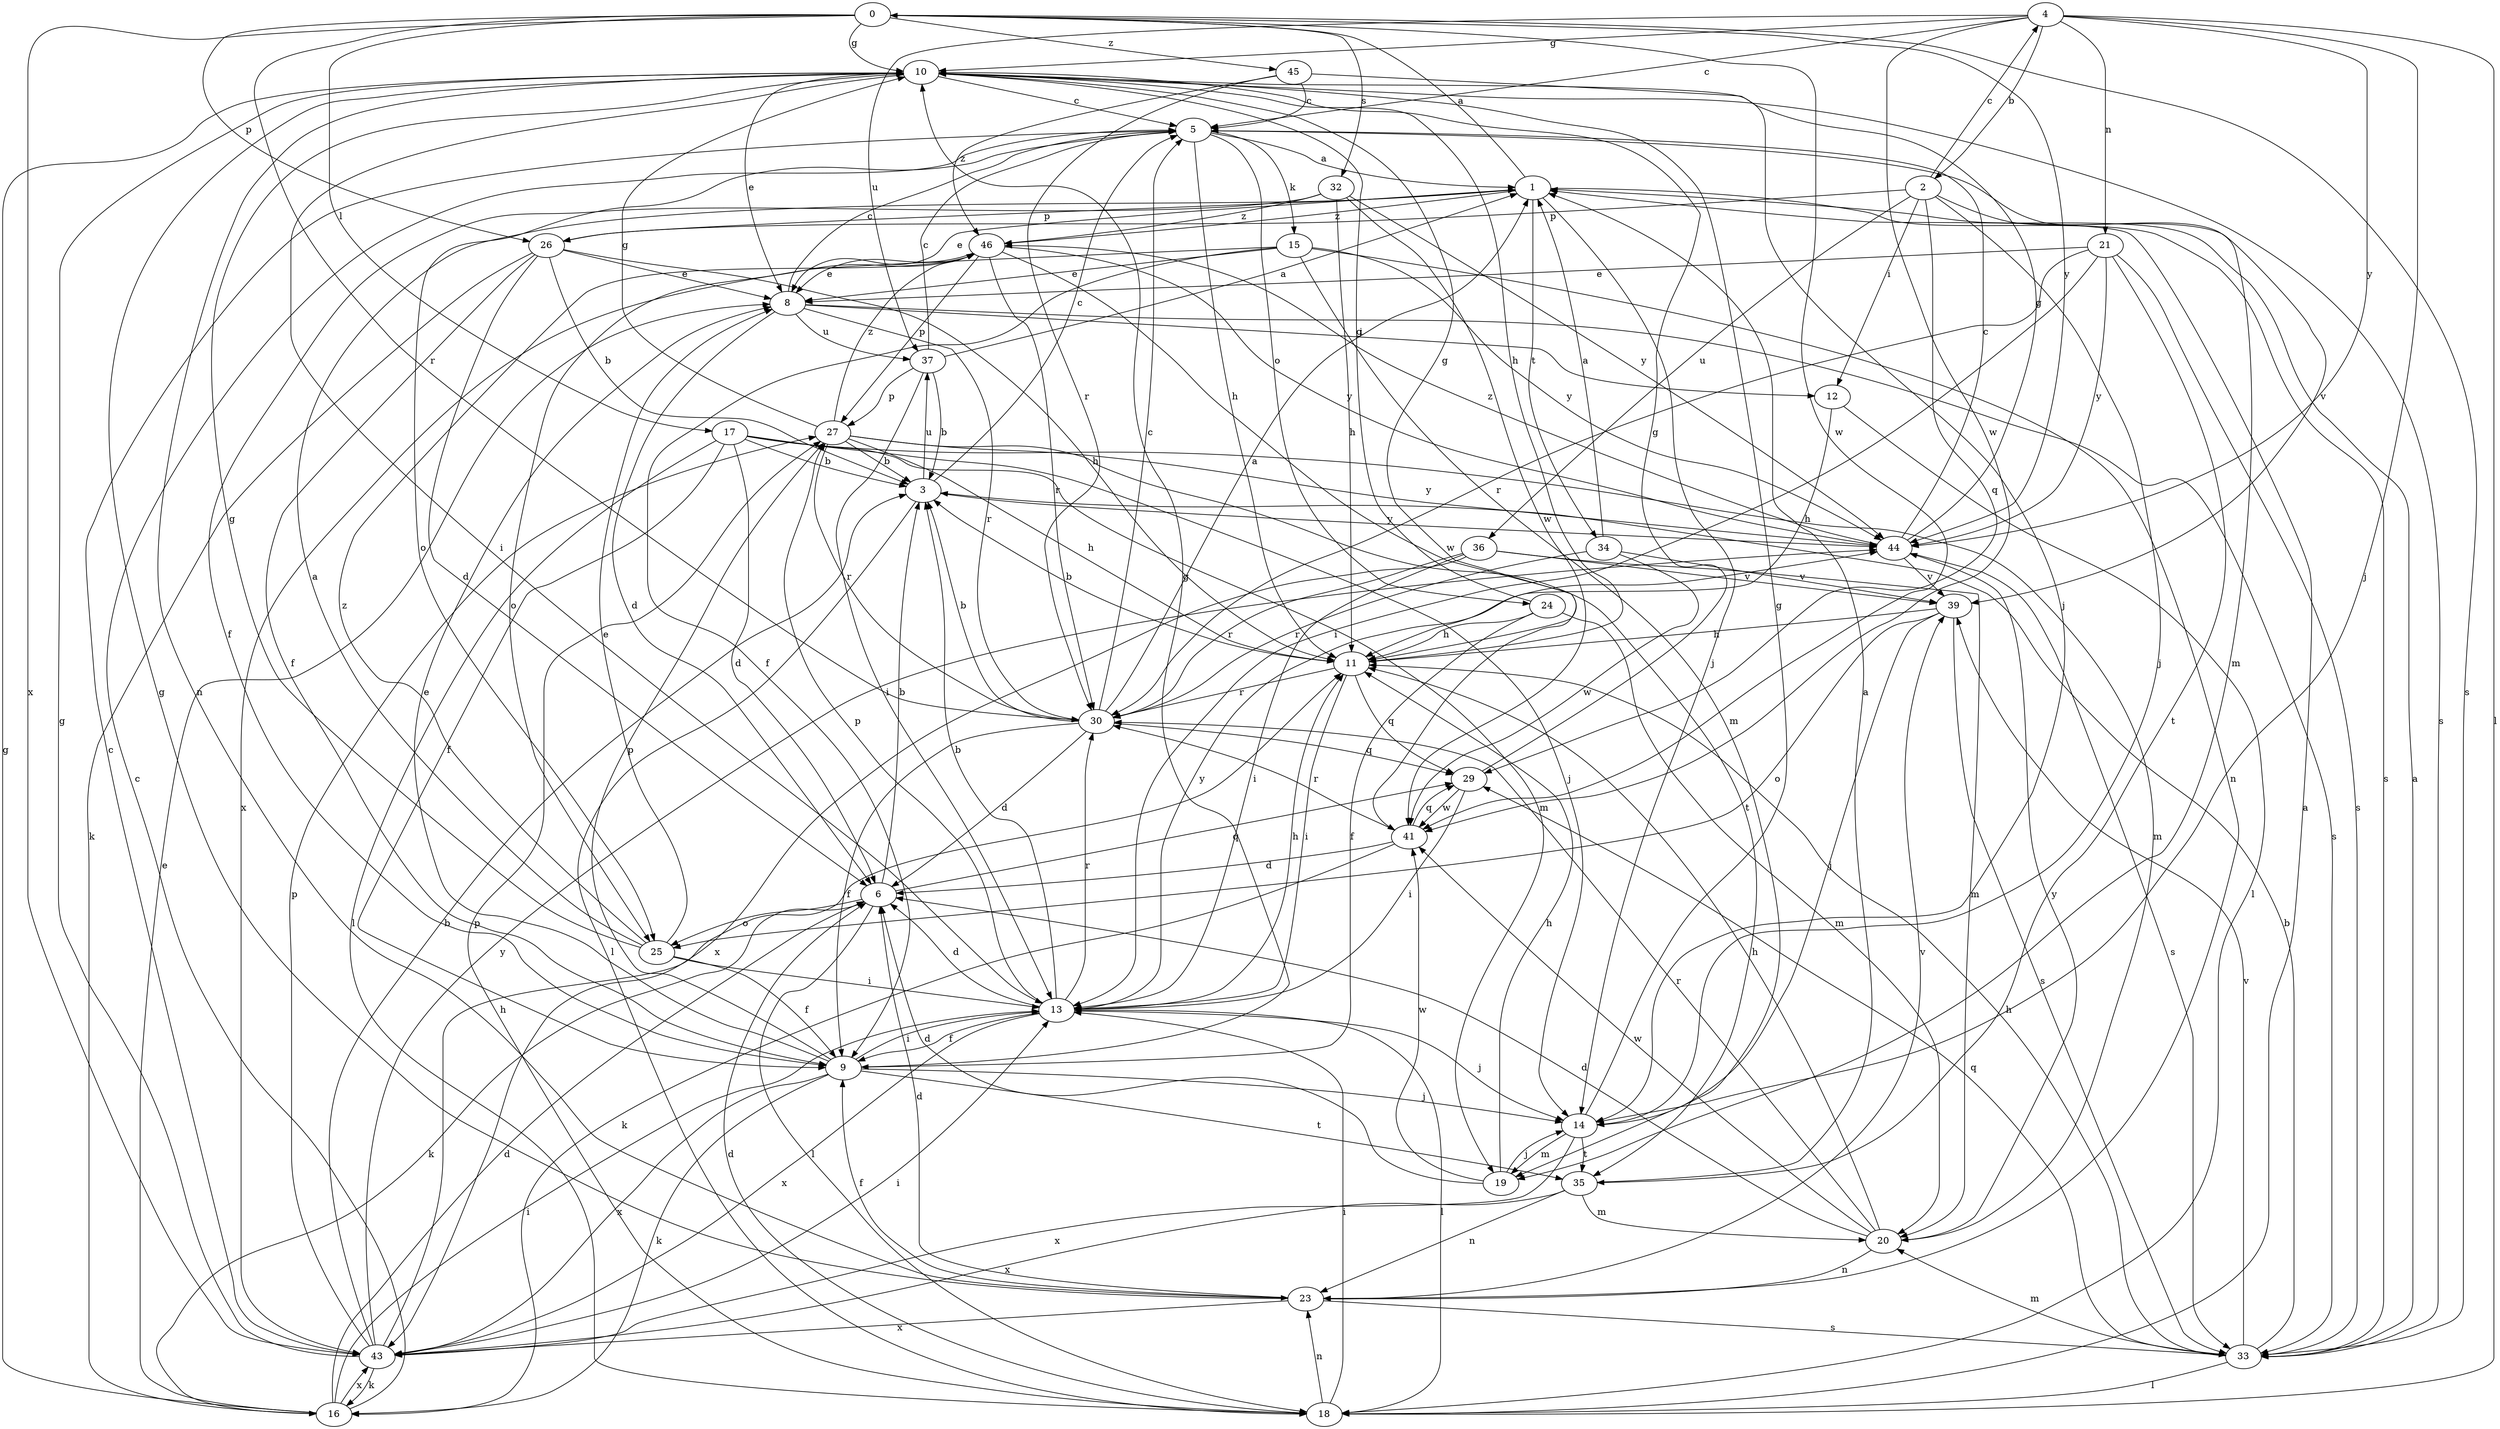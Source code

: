 strict digraph  {
0;
1;
2;
3;
4;
5;
6;
8;
9;
10;
11;
12;
13;
14;
15;
16;
17;
18;
19;
20;
21;
23;
24;
25;
26;
27;
29;
30;
32;
33;
34;
35;
36;
37;
39;
41;
43;
44;
45;
46;
0 -> 10  [label=g];
0 -> 17  [label=l];
0 -> 26  [label=p];
0 -> 30  [label=r];
0 -> 32  [label=s];
0 -> 33  [label=s];
0 -> 41  [label=w];
0 -> 43  [label=x];
0 -> 44  [label=y];
0 -> 45  [label=z];
1 -> 0  [label=a];
1 -> 8  [label=e];
1 -> 14  [label=j];
1 -> 26  [label=p];
1 -> 33  [label=s];
1 -> 34  [label=t];
1 -> 46  [label=z];
2 -> 4  [label=c];
2 -> 12  [label=i];
2 -> 14  [label=j];
2 -> 26  [label=p];
2 -> 29  [label=q];
2 -> 36  [label=u];
2 -> 39  [label=v];
3 -> 5  [label=c];
3 -> 18  [label=l];
3 -> 37  [label=u];
3 -> 44  [label=y];
4 -> 2  [label=b];
4 -> 5  [label=c];
4 -> 10  [label=g];
4 -> 14  [label=j];
4 -> 18  [label=l];
4 -> 21  [label=n];
4 -> 37  [label=u];
4 -> 41  [label=w];
4 -> 44  [label=y];
5 -> 1  [label=a];
5 -> 11  [label=h];
5 -> 15  [label=k];
5 -> 19  [label=m];
5 -> 24  [label=o];
5 -> 25  [label=o];
6 -> 3  [label=b];
6 -> 16  [label=k];
6 -> 18  [label=l];
6 -> 25  [label=o];
6 -> 29  [label=q];
8 -> 5  [label=c];
8 -> 6  [label=d];
8 -> 12  [label=i];
8 -> 30  [label=r];
8 -> 33  [label=s];
8 -> 37  [label=u];
9 -> 8  [label=e];
9 -> 10  [label=g];
9 -> 13  [label=i];
9 -> 14  [label=j];
9 -> 16  [label=k];
9 -> 27  [label=p];
9 -> 35  [label=t];
9 -> 43  [label=x];
10 -> 5  [label=c];
10 -> 8  [label=e];
10 -> 11  [label=h];
10 -> 13  [label=i];
10 -> 23  [label=n];
10 -> 33  [label=s];
11 -> 3  [label=b];
11 -> 10  [label=g];
11 -> 13  [label=i];
11 -> 29  [label=q];
11 -> 30  [label=r];
12 -> 11  [label=h];
12 -> 18  [label=l];
13 -> 3  [label=b];
13 -> 6  [label=d];
13 -> 9  [label=f];
13 -> 11  [label=h];
13 -> 14  [label=j];
13 -> 18  [label=l];
13 -> 27  [label=p];
13 -> 30  [label=r];
13 -> 43  [label=x];
13 -> 44  [label=y];
14 -> 10  [label=g];
14 -> 19  [label=m];
14 -> 35  [label=t];
14 -> 43  [label=x];
15 -> 8  [label=e];
15 -> 9  [label=f];
15 -> 19  [label=m];
15 -> 23  [label=n];
15 -> 43  [label=x];
15 -> 44  [label=y];
16 -> 5  [label=c];
16 -> 6  [label=d];
16 -> 8  [label=e];
16 -> 10  [label=g];
16 -> 13  [label=i];
16 -> 43  [label=x];
17 -> 3  [label=b];
17 -> 6  [label=d];
17 -> 9  [label=f];
17 -> 14  [label=j];
17 -> 18  [label=l];
17 -> 19  [label=m];
17 -> 20  [label=m];
18 -> 1  [label=a];
18 -> 6  [label=d];
18 -> 13  [label=i];
18 -> 23  [label=n];
18 -> 27  [label=p];
19 -> 6  [label=d];
19 -> 11  [label=h];
19 -> 14  [label=j];
19 -> 41  [label=w];
20 -> 6  [label=d];
20 -> 11  [label=h];
20 -> 23  [label=n];
20 -> 30  [label=r];
20 -> 41  [label=w];
20 -> 44  [label=y];
21 -> 8  [label=e];
21 -> 13  [label=i];
21 -> 30  [label=r];
21 -> 33  [label=s];
21 -> 35  [label=t];
21 -> 44  [label=y];
23 -> 6  [label=d];
23 -> 9  [label=f];
23 -> 10  [label=g];
23 -> 33  [label=s];
23 -> 39  [label=v];
23 -> 43  [label=x];
24 -> 9  [label=f];
24 -> 10  [label=g];
24 -> 11  [label=h];
24 -> 20  [label=m];
25 -> 1  [label=a];
25 -> 8  [label=e];
25 -> 9  [label=f];
25 -> 10  [label=g];
25 -> 13  [label=i];
25 -> 46  [label=z];
26 -> 3  [label=b];
26 -> 6  [label=d];
26 -> 8  [label=e];
26 -> 9  [label=f];
26 -> 11  [label=h];
26 -> 16  [label=k];
27 -> 3  [label=b];
27 -> 10  [label=g];
27 -> 11  [label=h];
27 -> 30  [label=r];
27 -> 35  [label=t];
27 -> 44  [label=y];
27 -> 46  [label=z];
29 -> 10  [label=g];
29 -> 13  [label=i];
29 -> 41  [label=w];
30 -> 1  [label=a];
30 -> 3  [label=b];
30 -> 5  [label=c];
30 -> 6  [label=d];
30 -> 9  [label=f];
30 -> 29  [label=q];
32 -> 9  [label=f];
32 -> 11  [label=h];
32 -> 41  [label=w];
32 -> 44  [label=y];
32 -> 46  [label=z];
33 -> 1  [label=a];
33 -> 3  [label=b];
33 -> 11  [label=h];
33 -> 18  [label=l];
33 -> 20  [label=m];
33 -> 29  [label=q];
33 -> 39  [label=v];
34 -> 1  [label=a];
34 -> 30  [label=r];
34 -> 39  [label=v];
34 -> 41  [label=w];
35 -> 1  [label=a];
35 -> 20  [label=m];
35 -> 23  [label=n];
35 -> 43  [label=x];
36 -> 13  [label=i];
36 -> 20  [label=m];
36 -> 30  [label=r];
36 -> 39  [label=v];
36 -> 43  [label=x];
37 -> 1  [label=a];
37 -> 3  [label=b];
37 -> 5  [label=c];
37 -> 13  [label=i];
37 -> 27  [label=p];
39 -> 11  [label=h];
39 -> 14  [label=j];
39 -> 25  [label=o];
39 -> 33  [label=s];
41 -> 6  [label=d];
41 -> 16  [label=k];
41 -> 29  [label=q];
41 -> 30  [label=r];
43 -> 3  [label=b];
43 -> 5  [label=c];
43 -> 10  [label=g];
43 -> 11  [label=h];
43 -> 13  [label=i];
43 -> 16  [label=k];
43 -> 27  [label=p];
43 -> 44  [label=y];
44 -> 5  [label=c];
44 -> 10  [label=g];
44 -> 33  [label=s];
44 -> 39  [label=v];
44 -> 46  [label=z];
45 -> 5  [label=c];
45 -> 14  [label=j];
45 -> 30  [label=r];
45 -> 46  [label=z];
46 -> 8  [label=e];
46 -> 25  [label=o];
46 -> 27  [label=p];
46 -> 30  [label=r];
46 -> 41  [label=w];
46 -> 44  [label=y];
}
